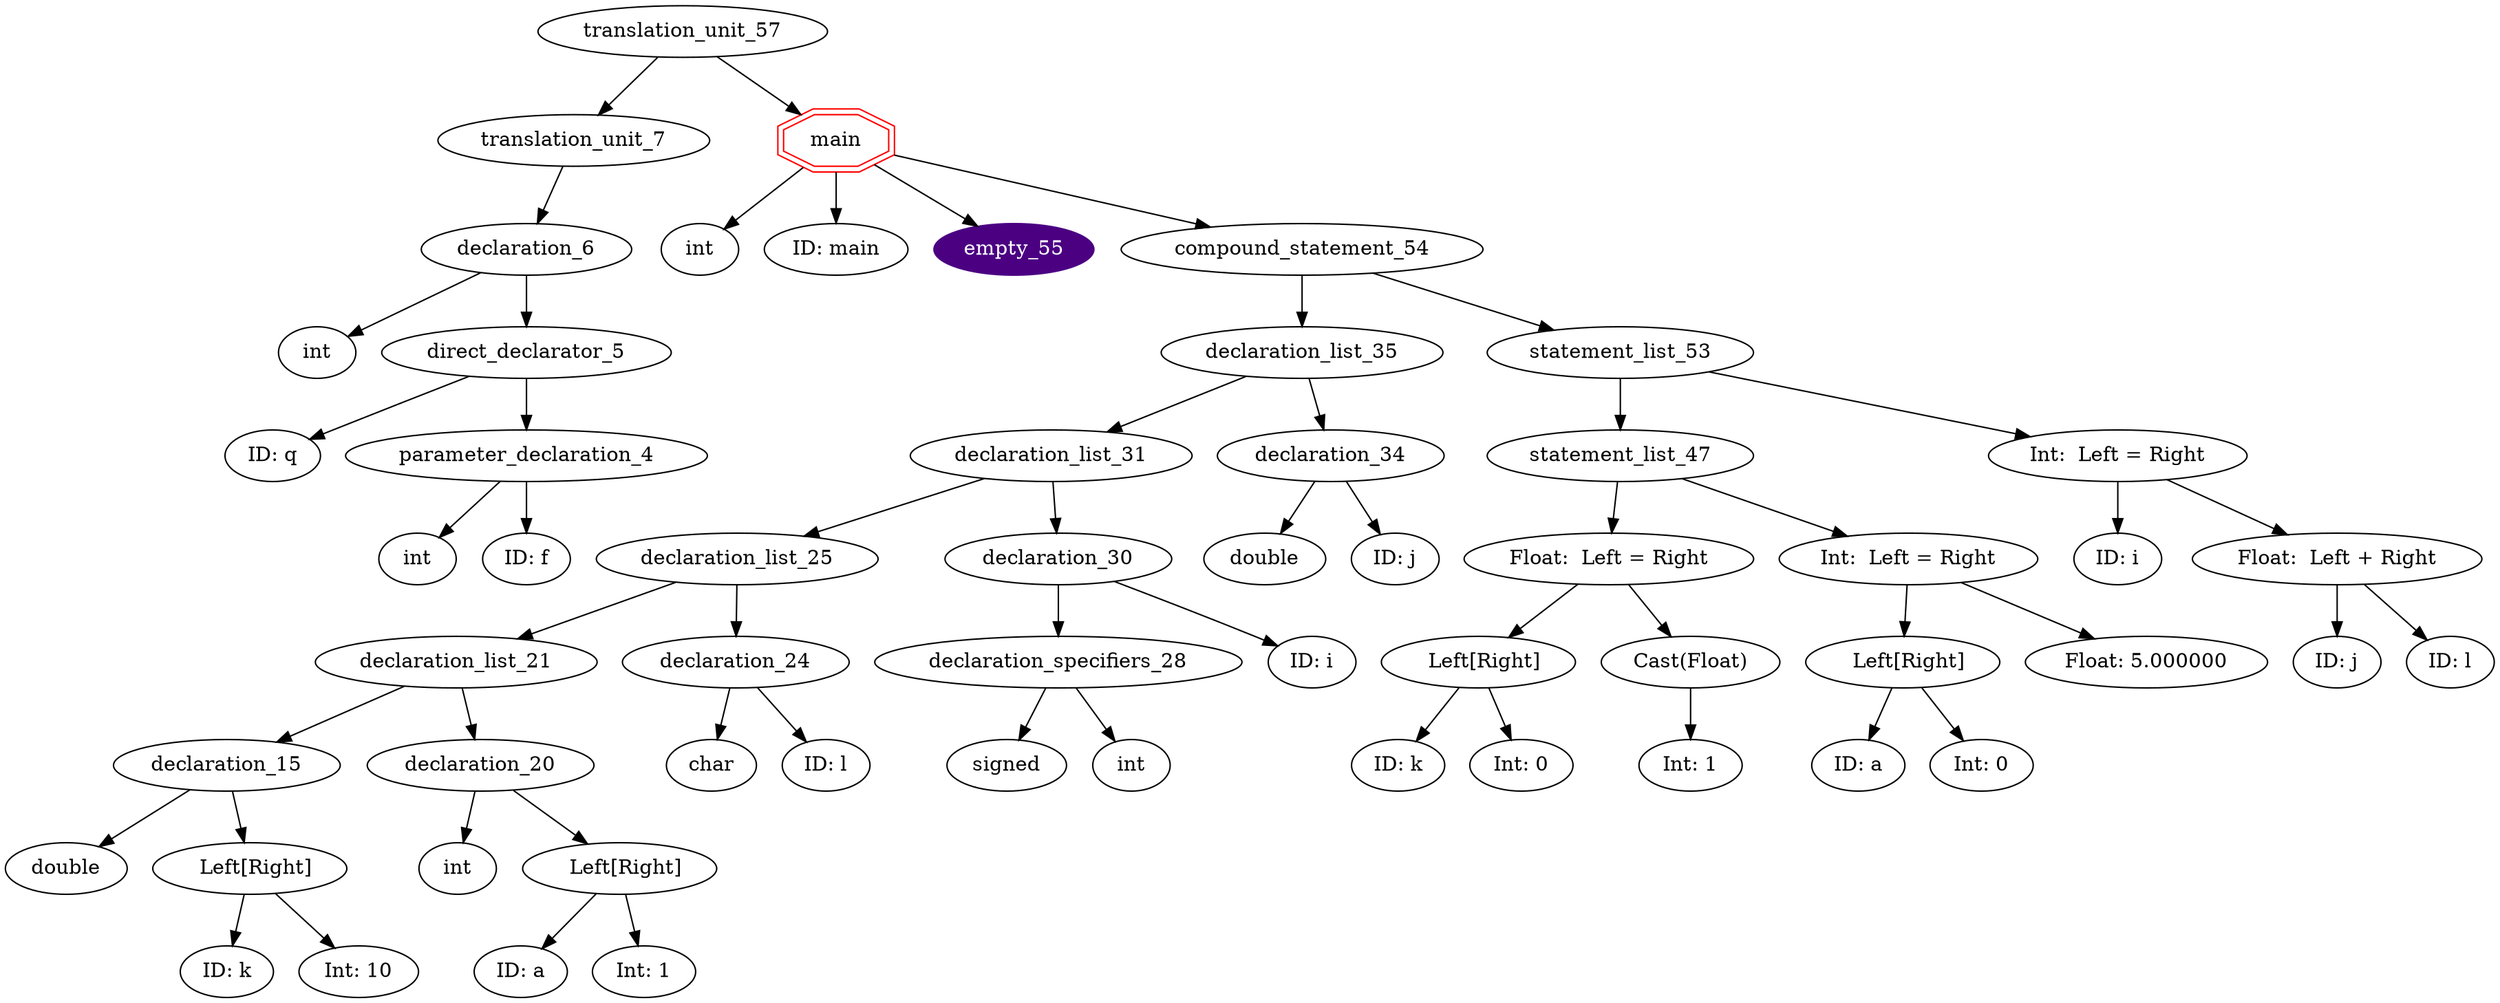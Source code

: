 digraph AST {
	translation_unit_57 -> translation_unit_7;
	translation_unit_7 -> declaration_6;
	declaration_6 [label="declaration_6"]
	declaration_6 -> type_specifier_0;
	type_specifier_0 [label="int"]
	declaration_6 -> direct_declarator_5;
	direct_declarator_5 -> identifier_1;
	identifier_1 [label="ID: q"]
	direct_declarator_5 -> parameter_declaration_4;
	parameter_declaration_4 -> type_specifier_2;
	type_specifier_2 [label="int"]
	parameter_declaration_4 -> identifier_3;
	identifier_3 [label="ID: f"]
	translation_unit_57 -> function_definition_56;
	function_definition_56 [shape=doubleoctagon,color=red,label="main"]
	function_definition_56 -> type_specifier_8;
	type_specifier_8 [label="int"]
	function_definition_56 -> identifier_9;
	identifier_9 [label="ID: main"]
	function_definition_56 -> empty_55;
	empty_55 [style=filled,color=indigo,fontcolor=white]
	function_definition_56 -> compound_statement_54;
	compound_statement_54 -> declaration_list_35;
	declaration_list_35 -> declaration_list_31;
	declaration_list_31 -> declaration_list_25;
	declaration_list_25 -> declaration_list_21;
	declaration_list_21 -> declaration_15;
	declaration_15 [label="declaration_15"]
	declaration_15 -> type_specifier_11;
	type_specifier_11 [label="double"]
	declaration_15 -> direct_declarator_14;
	direct_declarator_14 [label="  Left[Right]"]
	direct_declarator_14 -> identifier_12;
	identifier_12 [label="ID: k"]
	direct_declarator_14 -> constant_13;
	constant_13 [label="Int: 10"]
	declaration_list_21 -> declaration_20;
	declaration_20 [label="declaration_20"]
	declaration_20 -> type_specifier_16;
	type_specifier_16 [label="int"]
	declaration_20 -> direct_declarator_19;
	direct_declarator_19 [label="  Left[Right]"]
	direct_declarator_19 -> identifier_17;
	identifier_17 [label="ID: a"]
	direct_declarator_19 -> constant_18;
	constant_18 [label="Int: 1"]
	declaration_list_25 -> declaration_24;
	declaration_24 [label="declaration_24"]
	declaration_24 -> type_specifier_22;
	type_specifier_22 [label="char"]
	declaration_24 -> identifier_23;
	identifier_23 [label="ID: l"]
	declaration_list_31 -> declaration_30;
	declaration_30 [label="declaration_30"]
	declaration_30 -> declaration_specifiers_28;
	declaration_specifiers_28 [label="declaration_specifiers_28"]
	declaration_specifiers_28 -> type_specifier_26;
	type_specifier_26 [label="signed"]
	declaration_specifiers_28 -> type_specifier_27;
	type_specifier_27 [label="int"]
	declaration_30 -> identifier_29;
	identifier_29 [label="ID: i"]
	declaration_list_35 -> declaration_34;
	declaration_34 [label="declaration_34"]
	declaration_34 -> type_specifier_32;
	type_specifier_32 [label="double"]
	declaration_34 -> identifier_33;
	identifier_33 [label="ID: j"]
	compound_statement_54 -> statement_list_53;
	statement_list_53 -> statement_list_47;
	statement_list_47 -> assignment_expression_40;
	assignment_expression_40 [label="Float:  Left = Right"]
	assignment_expression_40 -> postfix_expression_38;
	postfix_expression_38 [label="  Left[Right]"]
	postfix_expression_38 -> identifier_36;
	identifier_36 [label="ID: k"]
	postfix_expression_38 -> constant_37;
	constant_37 [label="Int: 0"]
	assignment_expression_40 -> Implicit_Cast_41;
	Implicit_Cast_41 [label="Cast(Float)"]
	Implicit_Cast_41 -> constant_39;
	constant_39 [label="Int: 1"]
	statement_list_47 -> assignment_expression_46;
	assignment_expression_46 [label="Int:  Left = Right"]
	assignment_expression_46 -> postfix_expression_44;
	postfix_expression_44 [label="  Left[Right]"]
	postfix_expression_44 -> identifier_42;
	identifier_42 [label="ID: a"]
	postfix_expression_44 -> constant_43;
	constant_43 [label="Int: 0"]
	assignment_expression_46 -> constant_45;
	constant_45 [label="Float: 5.000000"]
	statement_list_53 -> assignment_expression_52;
	assignment_expression_52 [label="Int:  Left = Right"]
	assignment_expression_52 -> identifier_48;
	identifier_48 [label="ID: i"]
	assignment_expression_52 -> operator_expression_51;
	operator_expression_51 [label="Float:  Left + Right"]
	operator_expression_51 -> identifier_49;
	identifier_49 [label="ID: j"]
	operator_expression_51 -> identifier_50;
	identifier_50 [label="ID: l"]
}
